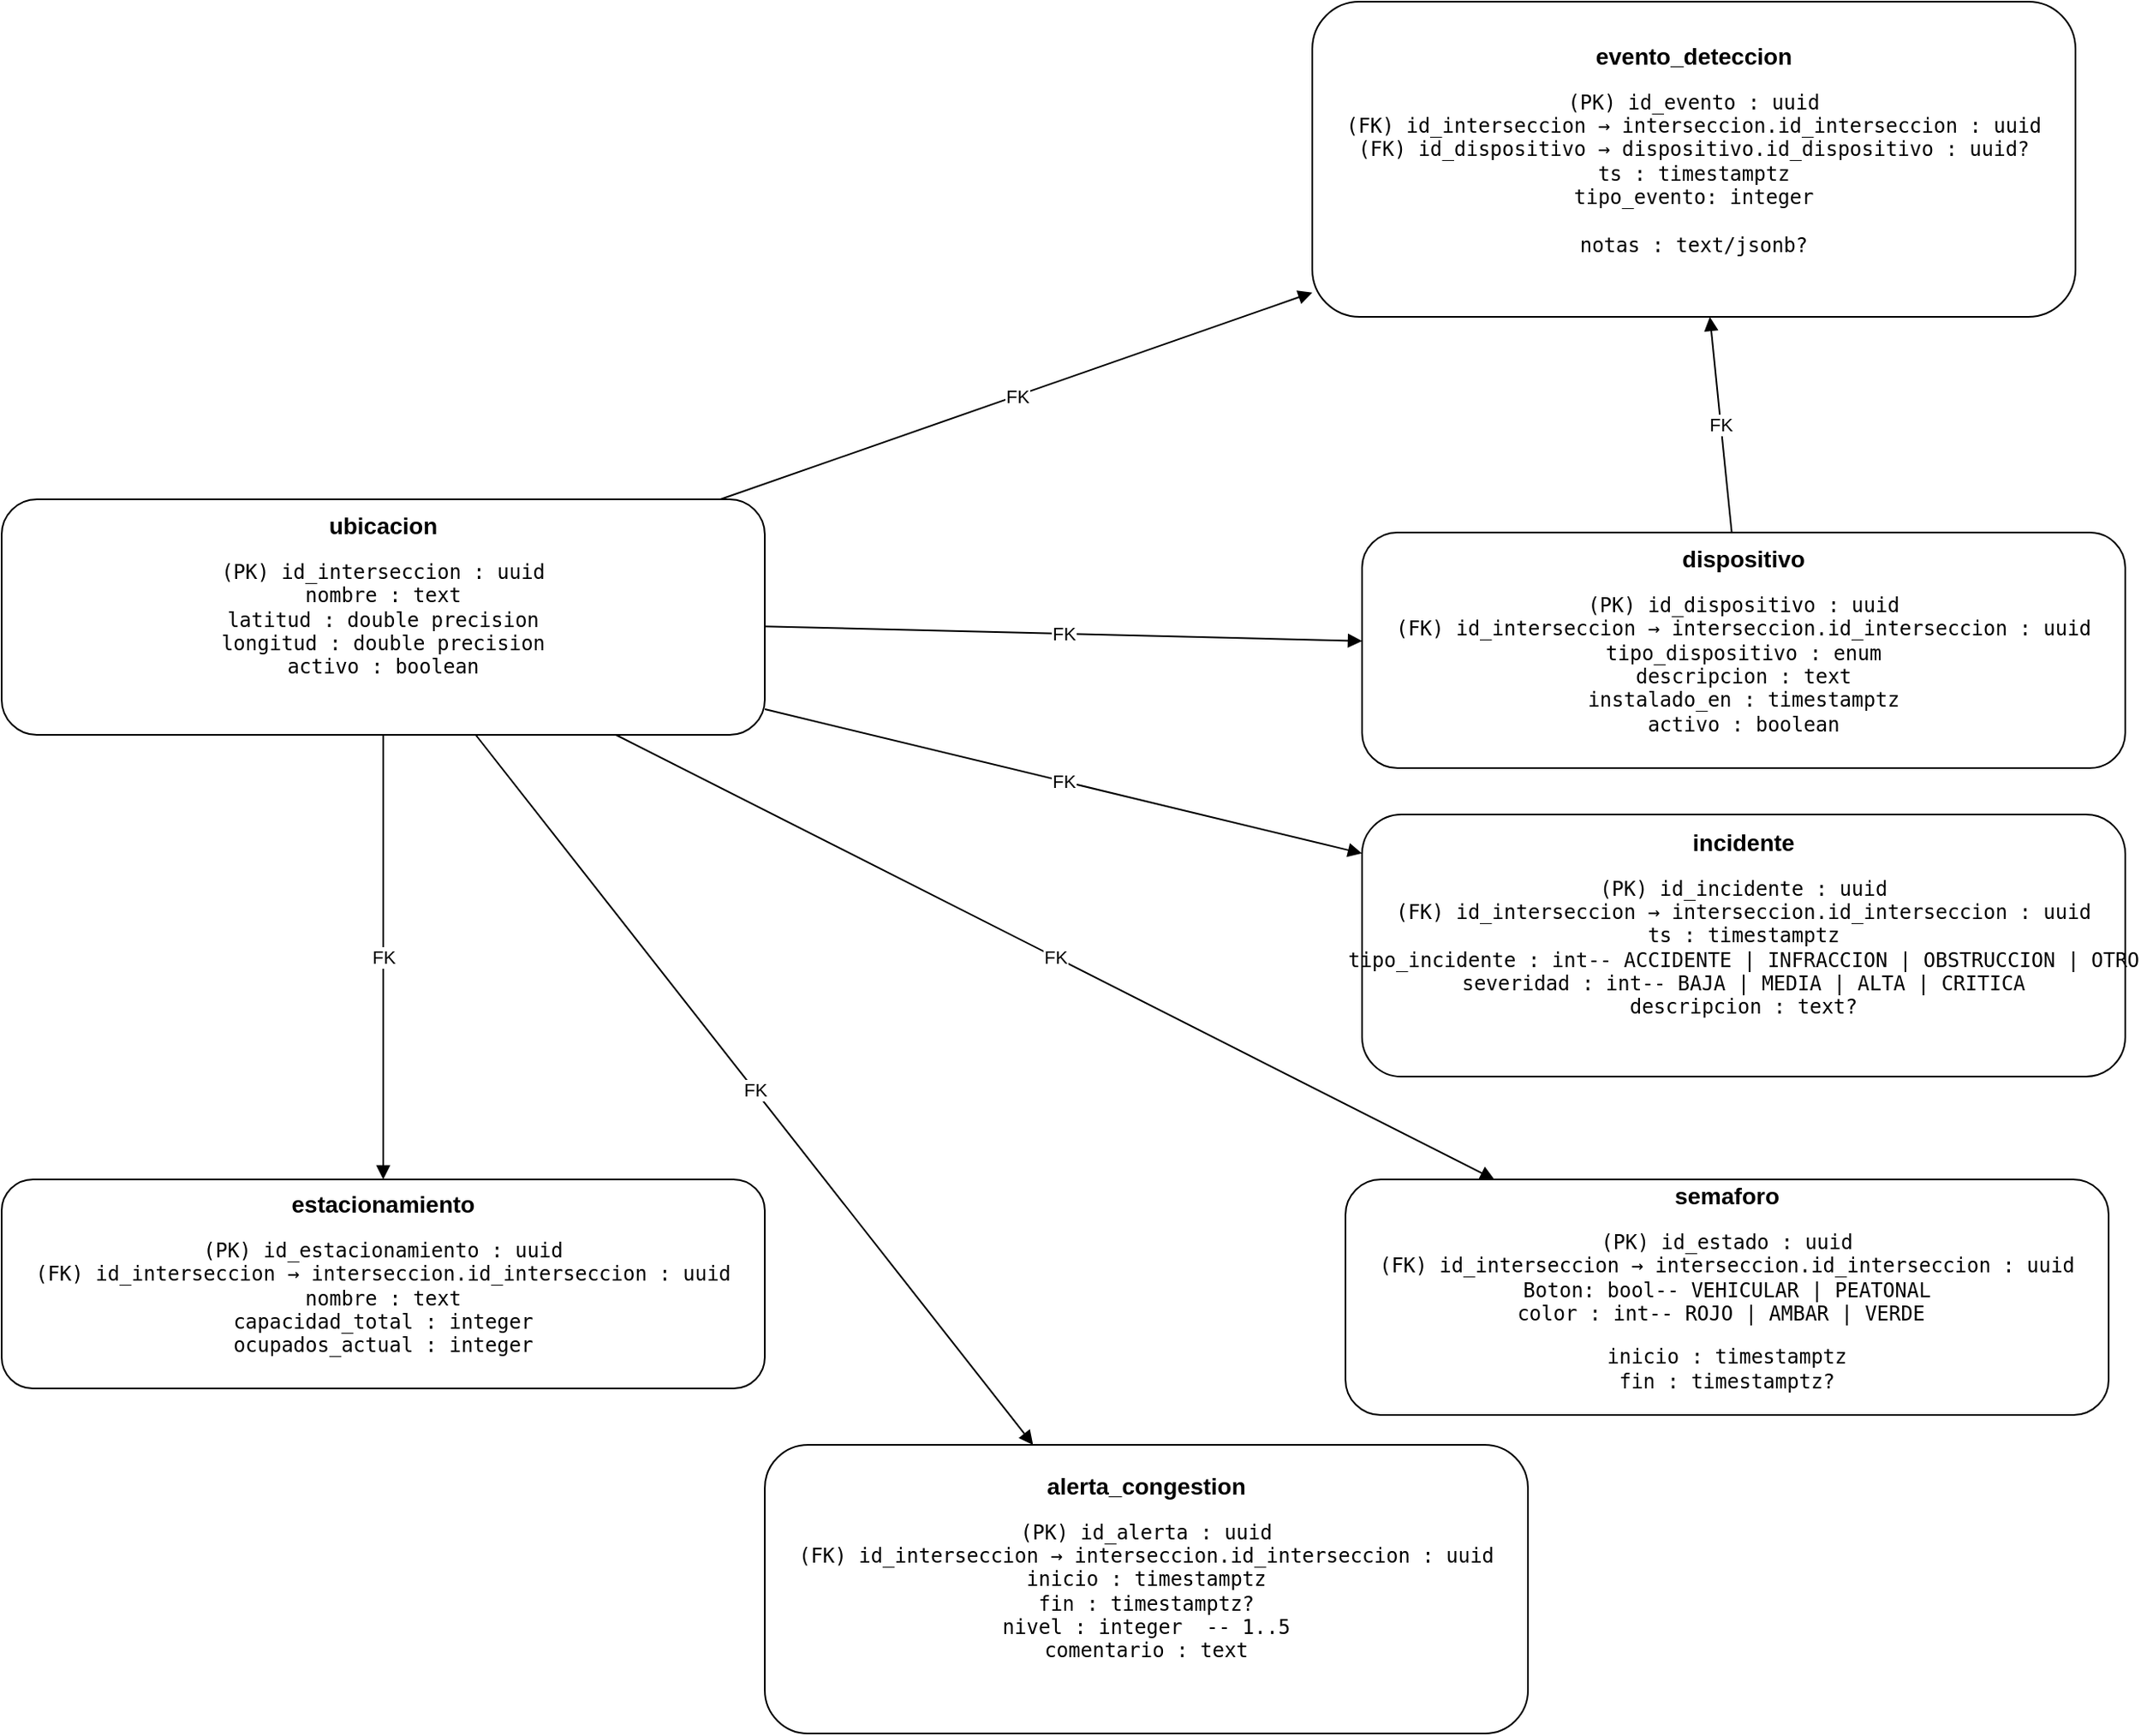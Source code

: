 <mxfile version="28.1.1">
  <diagram id="12a849c9-46f1-4c19-ae4e-5cf4d2cadc34" name="ERD Simple PK-FK">
    <mxGraphModel dx="1426" dy="1943" grid="1" gridSize="10" guides="1" tooltips="1" connect="1" arrows="1" fold="1" page="1" pageScale="1" pageWidth="1920" pageHeight="1200" math="0" shadow="0">
      <root>
        <mxCell id="0" />
        <mxCell id="1" parent="0" />
        <mxCell id="1002" value="&lt;b style=&quot;font-size:14px&quot;&gt;ubicacion&lt;/b&gt;&lt;div style=&quot;font-size:12px;&quot;&gt;&lt;pre&gt;(PK) id_interseccion : uuid&lt;br&gt;nombre : text&lt;br&gt;latitud : double precision&lt;br&gt;longitud : double precision&lt;br&gt;activo : boolean&lt;br&gt;&lt;br&gt;&lt;/pre&gt;&lt;/div&gt;" style="shape=rectangle;whiteSpace=wrap;html=1;rounded=1;fontSize=12;" parent="1" vertex="1">
          <mxGeometry x="60" y="40" width="460" height="142" as="geometry" />
        </mxCell>
        <mxCell id="1003" value="&lt;b style=&#39;font-size:14px&#39;&gt;dispositivo&lt;/b&gt;&lt;div style=&#39;font-size:12px;&#39;&gt;&lt;pre&gt;(PK) id_dispositivo : uuid&#xa;(FK) id_interseccion → interseccion.id_interseccion : uuid&#xa;tipo_dispositivo : enum&#xa;descripcion : text&#xa;instalado_en : timestamptz&#xa;activo : boolean&lt;/pre&gt;&lt;/div&gt;" style="shape=rectangle;whiteSpace=wrap;html=1;rounded=1;fontSize=12;" parent="1" vertex="1">
          <mxGeometry x="880" y="60" width="460" height="142" as="geometry" />
        </mxCell>
        <mxCell id="1004" value="&lt;b style=&quot;font-size:14px&quot;&gt;semaforo&lt;/b&gt;&lt;div style=&quot;font-size:12px;&quot;&gt;&lt;pre&gt;(PK) id_estado : uuid&lt;br&gt;(FK) id_interseccion → interseccion.id_interseccion : uuid&lt;br&gt;Boton: bool-- VEHICULAR | PEATONAL&lt;br&gt;color : int-- ROJO | AMBAR | VERDE &lt;/pre&gt;&lt;pre&gt;inicio : timestamptz&lt;br&gt;fin : timestamptz?&lt;/pre&gt;&lt;/div&gt;" style="shape=rectangle;whiteSpace=wrap;html=1;rounded=1;fontSize=12;" parent="1" vertex="1">
          <mxGeometry x="870" y="450" width="460" height="142" as="geometry" />
        </mxCell>
        <mxCell id="1005" value="&lt;b style=&quot;font-size:14px&quot;&gt;evento_deteccion&lt;/b&gt;&lt;div style=&quot;font-size:12px;&quot;&gt;&lt;pre&gt;(PK) id_evento : uuid&lt;br&gt;(FK) id_interseccion → interseccion.id_interseccion : uuid&lt;br&gt;(FK) id_dispositivo → dispositivo.id_dispositivo : uuid?&lt;br&gt;ts : timestamptz&lt;br&gt;tipo_evento: integer&lt;br&gt;&lt;br&gt;notas : text/jsonb?&lt;/pre&gt;&lt;/div&gt;" style="shape=rectangle;whiteSpace=wrap;html=1;rounded=1;fontSize=12;" parent="1" vertex="1">
          <mxGeometry x="850" y="-260" width="460" height="190" as="geometry" />
        </mxCell>
        <mxCell id="1006" value="&lt;b style=&#39;font-size:14px&#39;&gt;estacionamiento&lt;/b&gt;&lt;div style=&#39;font-size:12px;&#39;&gt;&lt;pre&gt;(PK) id_estacionamiento : uuid&#xa;(FK) id_interseccion → interseccion.id_interseccion : uuid&#xa;nombre : text&#xa;capacidad_total : integer&#xa;ocupados_actual : integer&lt;/pre&gt;&lt;/div&gt;" style="shape=rectangle;whiteSpace=wrap;html=1;rounded=1;fontSize=12;" parent="1" vertex="1">
          <mxGeometry x="60" y="450" width="460" height="126" as="geometry" />
        </mxCell>
        <mxCell id="1007" value="&lt;b style=&quot;font-size:14px&quot;&gt;incidente&lt;/b&gt;&lt;div style=&quot;font-size:12px;&quot;&gt;&lt;pre&gt;(PK) id_incidente : uuid&lt;br&gt;(FK) id_interseccion → interseccion.id_interseccion : uuid&lt;br&gt;ts : timestamptz&lt;br&gt;tipo_incidente : int-- ACCIDENTE | INFRACCION | OBSTRUCCION | OTRO&lt;br&gt;severidad : int-- BAJA | MEDIA | ALTA | CRITICA&lt;br&gt;descripcion : text?&lt;br&gt;&lt;br&gt;&lt;/pre&gt;&lt;/div&gt;" style="shape=rectangle;whiteSpace=wrap;html=1;rounded=1;fontSize=12;" parent="1" vertex="1">
          <mxGeometry x="880" y="230" width="460" height="158" as="geometry" />
        </mxCell>
        <mxCell id="1008" value="&lt;b style=&quot;font-size:14px&quot;&gt;alerta_congestion&lt;/b&gt;&lt;div style=&quot;font-size:12px;&quot;&gt;&lt;pre&gt;(PK) id_alerta : uuid&lt;br&gt;(FK) id_interseccion → interseccion.id_interseccion : uuid&lt;br&gt;inicio : timestamptz&lt;br&gt;fin : timestamptz?&lt;br&gt;nivel : integer  -- 1..5&lt;br&gt;comentario : text&lt;br&gt;&lt;br&gt;&lt;/pre&gt;&lt;/div&gt;" style="shape=rectangle;whiteSpace=wrap;html=1;rounded=1;fontSize=12;" parent="1" vertex="1">
          <mxGeometry x="520" y="610" width="460" height="174" as="geometry" />
        </mxCell>
        <mxCell id="7001" value="FK" style="endArrow=block;html=1;labelBackgroundColor=#ffffff;" parent="1" source="1002" target="1003" edge="1">
          <mxGeometry relative="1" as="geometry" />
        </mxCell>
        <mxCell id="7002" value="FK" style="endArrow=block;html=1;labelBackgroundColor=#ffffff;" parent="1" source="1003" target="1005" edge="1">
          <mxGeometry relative="1" as="geometry" />
        </mxCell>
        <mxCell id="7003" value="FK" style="endArrow=block;html=1;labelBackgroundColor=#ffffff;" parent="1" source="1002" target="1005" edge="1">
          <mxGeometry relative="1" as="geometry" />
        </mxCell>
        <mxCell id="7004" value="FK" style="endArrow=block;html=1;labelBackgroundColor=#ffffff;" parent="1" source="1002" target="1004" edge="1">
          <mxGeometry relative="1" as="geometry" />
        </mxCell>
        <mxCell id="7005" value="FK" style="endArrow=block;html=1;labelBackgroundColor=#ffffff;" parent="1" source="1002" target="1006" edge="1">
          <mxGeometry relative="1" as="geometry" />
        </mxCell>
        <mxCell id="7006" value="FK" style="endArrow=block;html=1;labelBackgroundColor=#ffffff;" parent="1" source="1002" target="1007" edge="1">
          <mxGeometry relative="1" as="geometry" />
        </mxCell>
        <mxCell id="7007" value="FK" style="endArrow=block;html=1;labelBackgroundColor=#ffffff;" parent="1" source="1002" target="1008" edge="1">
          <mxGeometry relative="1" as="geometry" />
        </mxCell>
      </root>
    </mxGraphModel>
  </diagram>
</mxfile>
